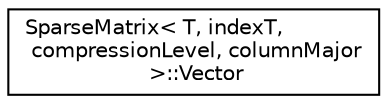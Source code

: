 digraph "Graphical Class Hierarchy"
{
 // LATEX_PDF_SIZE
  edge [fontname="Helvetica",fontsize="10",labelfontname="Helvetica",labelfontsize="10"];
  node [fontname="Helvetica",fontsize="10",shape=record];
  rankdir="LR";
  Node0 [label="SparseMatrix\< T, indexT,\l compressionLevel, columnMajor\l \>::Vector",height=0.2,width=0.4,color="black", fillcolor="white", style="filled",URL="$class_c_s_f_1_1_sparse_matrix_1_1_vector.html",tooltip=" "];
}
